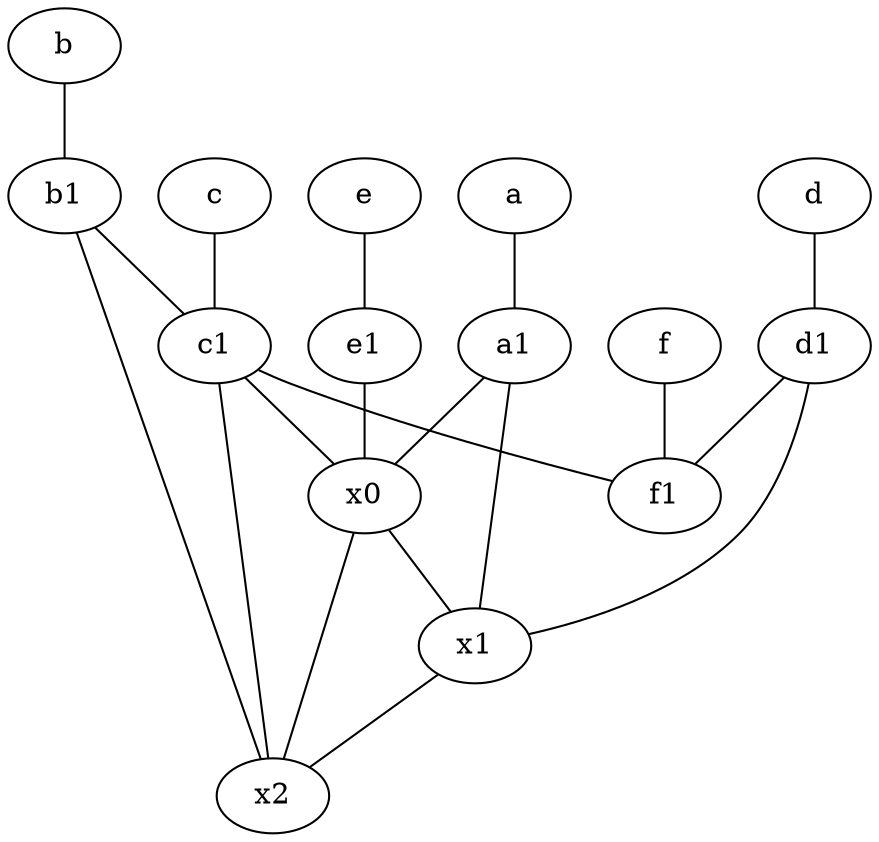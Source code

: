 graph {
	node [labelfontsize=50]
	a1 [labelfontsize=50 pos="8,3!"]
	b [labelfontsize=50 pos="10,4!"]
	a [labelfontsize=50 pos="8,2!"]
	c [labelfontsize=50 pos="4.5,2!"]
	e1 [labelfontsize=50 pos="7,7!"]
	b1 [labelfontsize=50 pos="9,4!"]
	x0 [labelfontsize=50]
	d [labelfontsize=50 pos="2,5!"]
	d1 [labelfontsize=50 pos="3,5!"]
	e [labelfontsize=50 pos="7,9!"]
	x1 [labelfontsize=50]
	f1 [labelfontsize=50 pos="3,8!"]
	c1 [labelfontsize=50 pos="4.5,3!"]
	f [labelfontsize=50 pos="3,9!"]
	x2 [labelfontsize=50]
	e -- e1
	f -- f1
	b1 -- c1
	a1 -- x1
	e1 -- x0
	c1 -- x2
	x1 -- x2
	x0 -- x2
	x0 -- x1
	a -- a1
	a1 -- x0
	d1 -- x1
	d1 -- f1
	d -- d1
	b -- b1
	b1 -- x2
	c -- c1
	c1 -- x0
	c1 -- f1
}
